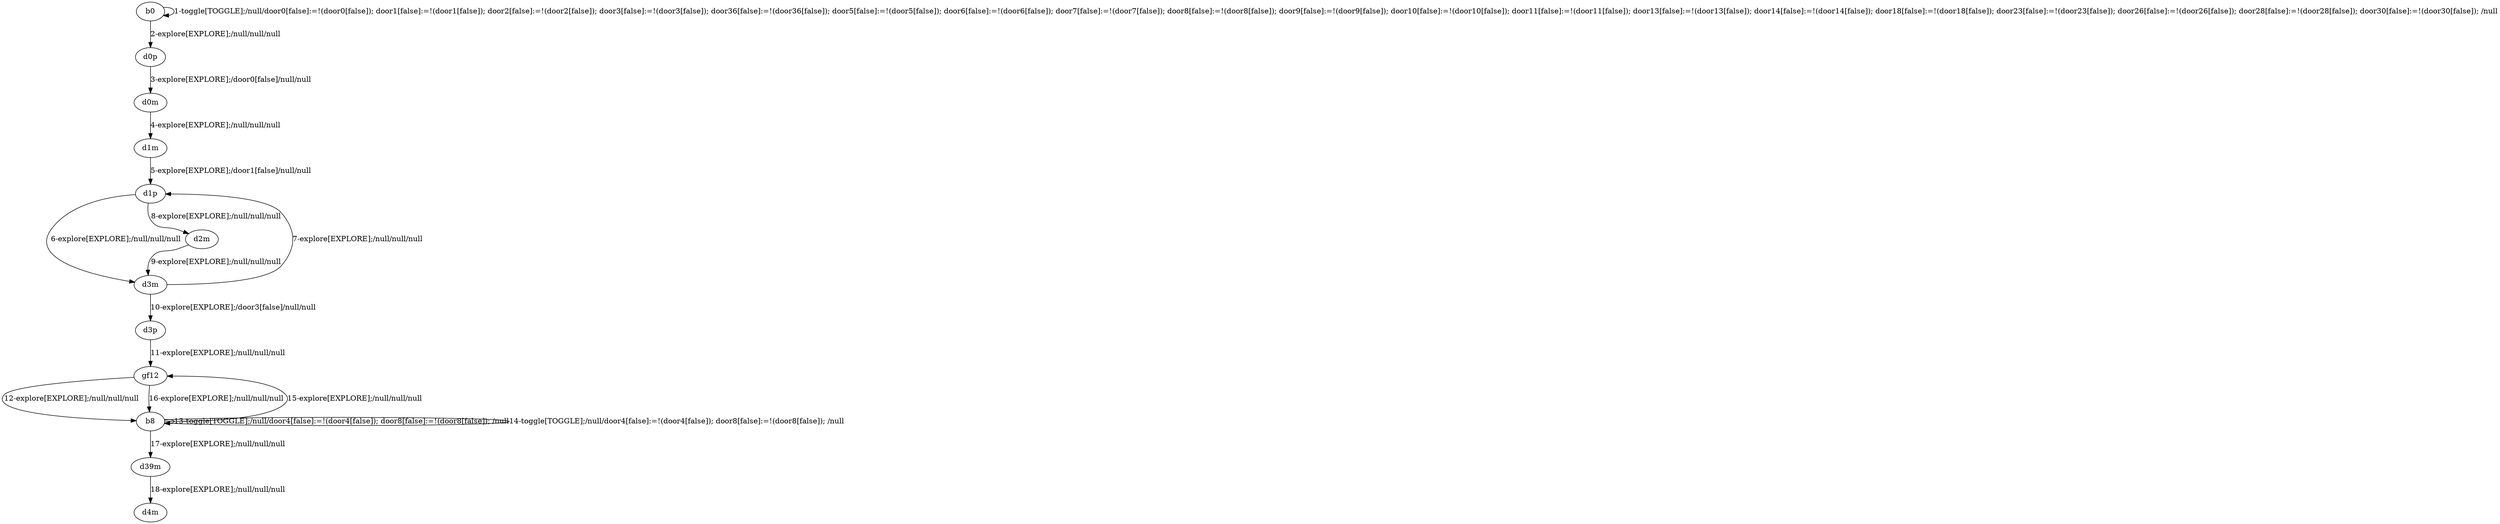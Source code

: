 # Total number of goals covered by this test: 3
# d3p --> gf12
# gf12 --> b8
# b8 --> gf12

digraph g {
"b0" -> "b0" [label = "1-toggle[TOGGLE];/null/door0[false]:=!(door0[false]); door1[false]:=!(door1[false]); door2[false]:=!(door2[false]); door3[false]:=!(door3[false]); door36[false]:=!(door36[false]); door5[false]:=!(door5[false]); door6[false]:=!(door6[false]); door7[false]:=!(door7[false]); door8[false]:=!(door8[false]); door9[false]:=!(door9[false]); door10[false]:=!(door10[false]); door11[false]:=!(door11[false]); door13[false]:=!(door13[false]); door14[false]:=!(door14[false]); door18[false]:=!(door18[false]); door23[false]:=!(door23[false]); door26[false]:=!(door26[false]); door28[false]:=!(door28[false]); door30[false]:=!(door30[false]); /null"];
"b0" -> "d0p" [label = "2-explore[EXPLORE];/null/null/null"];
"d0p" -> "d0m" [label = "3-explore[EXPLORE];/door0[false]/null/null"];
"d0m" -> "d1m" [label = "4-explore[EXPLORE];/null/null/null"];
"d1m" -> "d1p" [label = "5-explore[EXPLORE];/door1[false]/null/null"];
"d1p" -> "d3m" [label = "6-explore[EXPLORE];/null/null/null"];
"d3m" -> "d1p" [label = "7-explore[EXPLORE];/null/null/null"];
"d1p" -> "d2m" [label = "8-explore[EXPLORE];/null/null/null"];
"d2m" -> "d3m" [label = "9-explore[EXPLORE];/null/null/null"];
"d3m" -> "d3p" [label = "10-explore[EXPLORE];/door3[false]/null/null"];
"d3p" -> "gf12" [label = "11-explore[EXPLORE];/null/null/null"];
"gf12" -> "b8" [label = "12-explore[EXPLORE];/null/null/null"];
"b8" -> "b8" [label = "13-toggle[TOGGLE];/null/door4[false]:=!(door4[false]); door8[false]:=!(door8[false]); /null"];
"b8" -> "b8" [label = "14-toggle[TOGGLE];/null/door4[false]:=!(door4[false]); door8[false]:=!(door8[false]); /null"];
"b8" -> "gf12" [label = "15-explore[EXPLORE];/null/null/null"];
"gf12" -> "b8" [label = "16-explore[EXPLORE];/null/null/null"];
"b8" -> "d39m" [label = "17-explore[EXPLORE];/null/null/null"];
"d39m" -> "d4m" [label = "18-explore[EXPLORE];/null/null/null"];
}